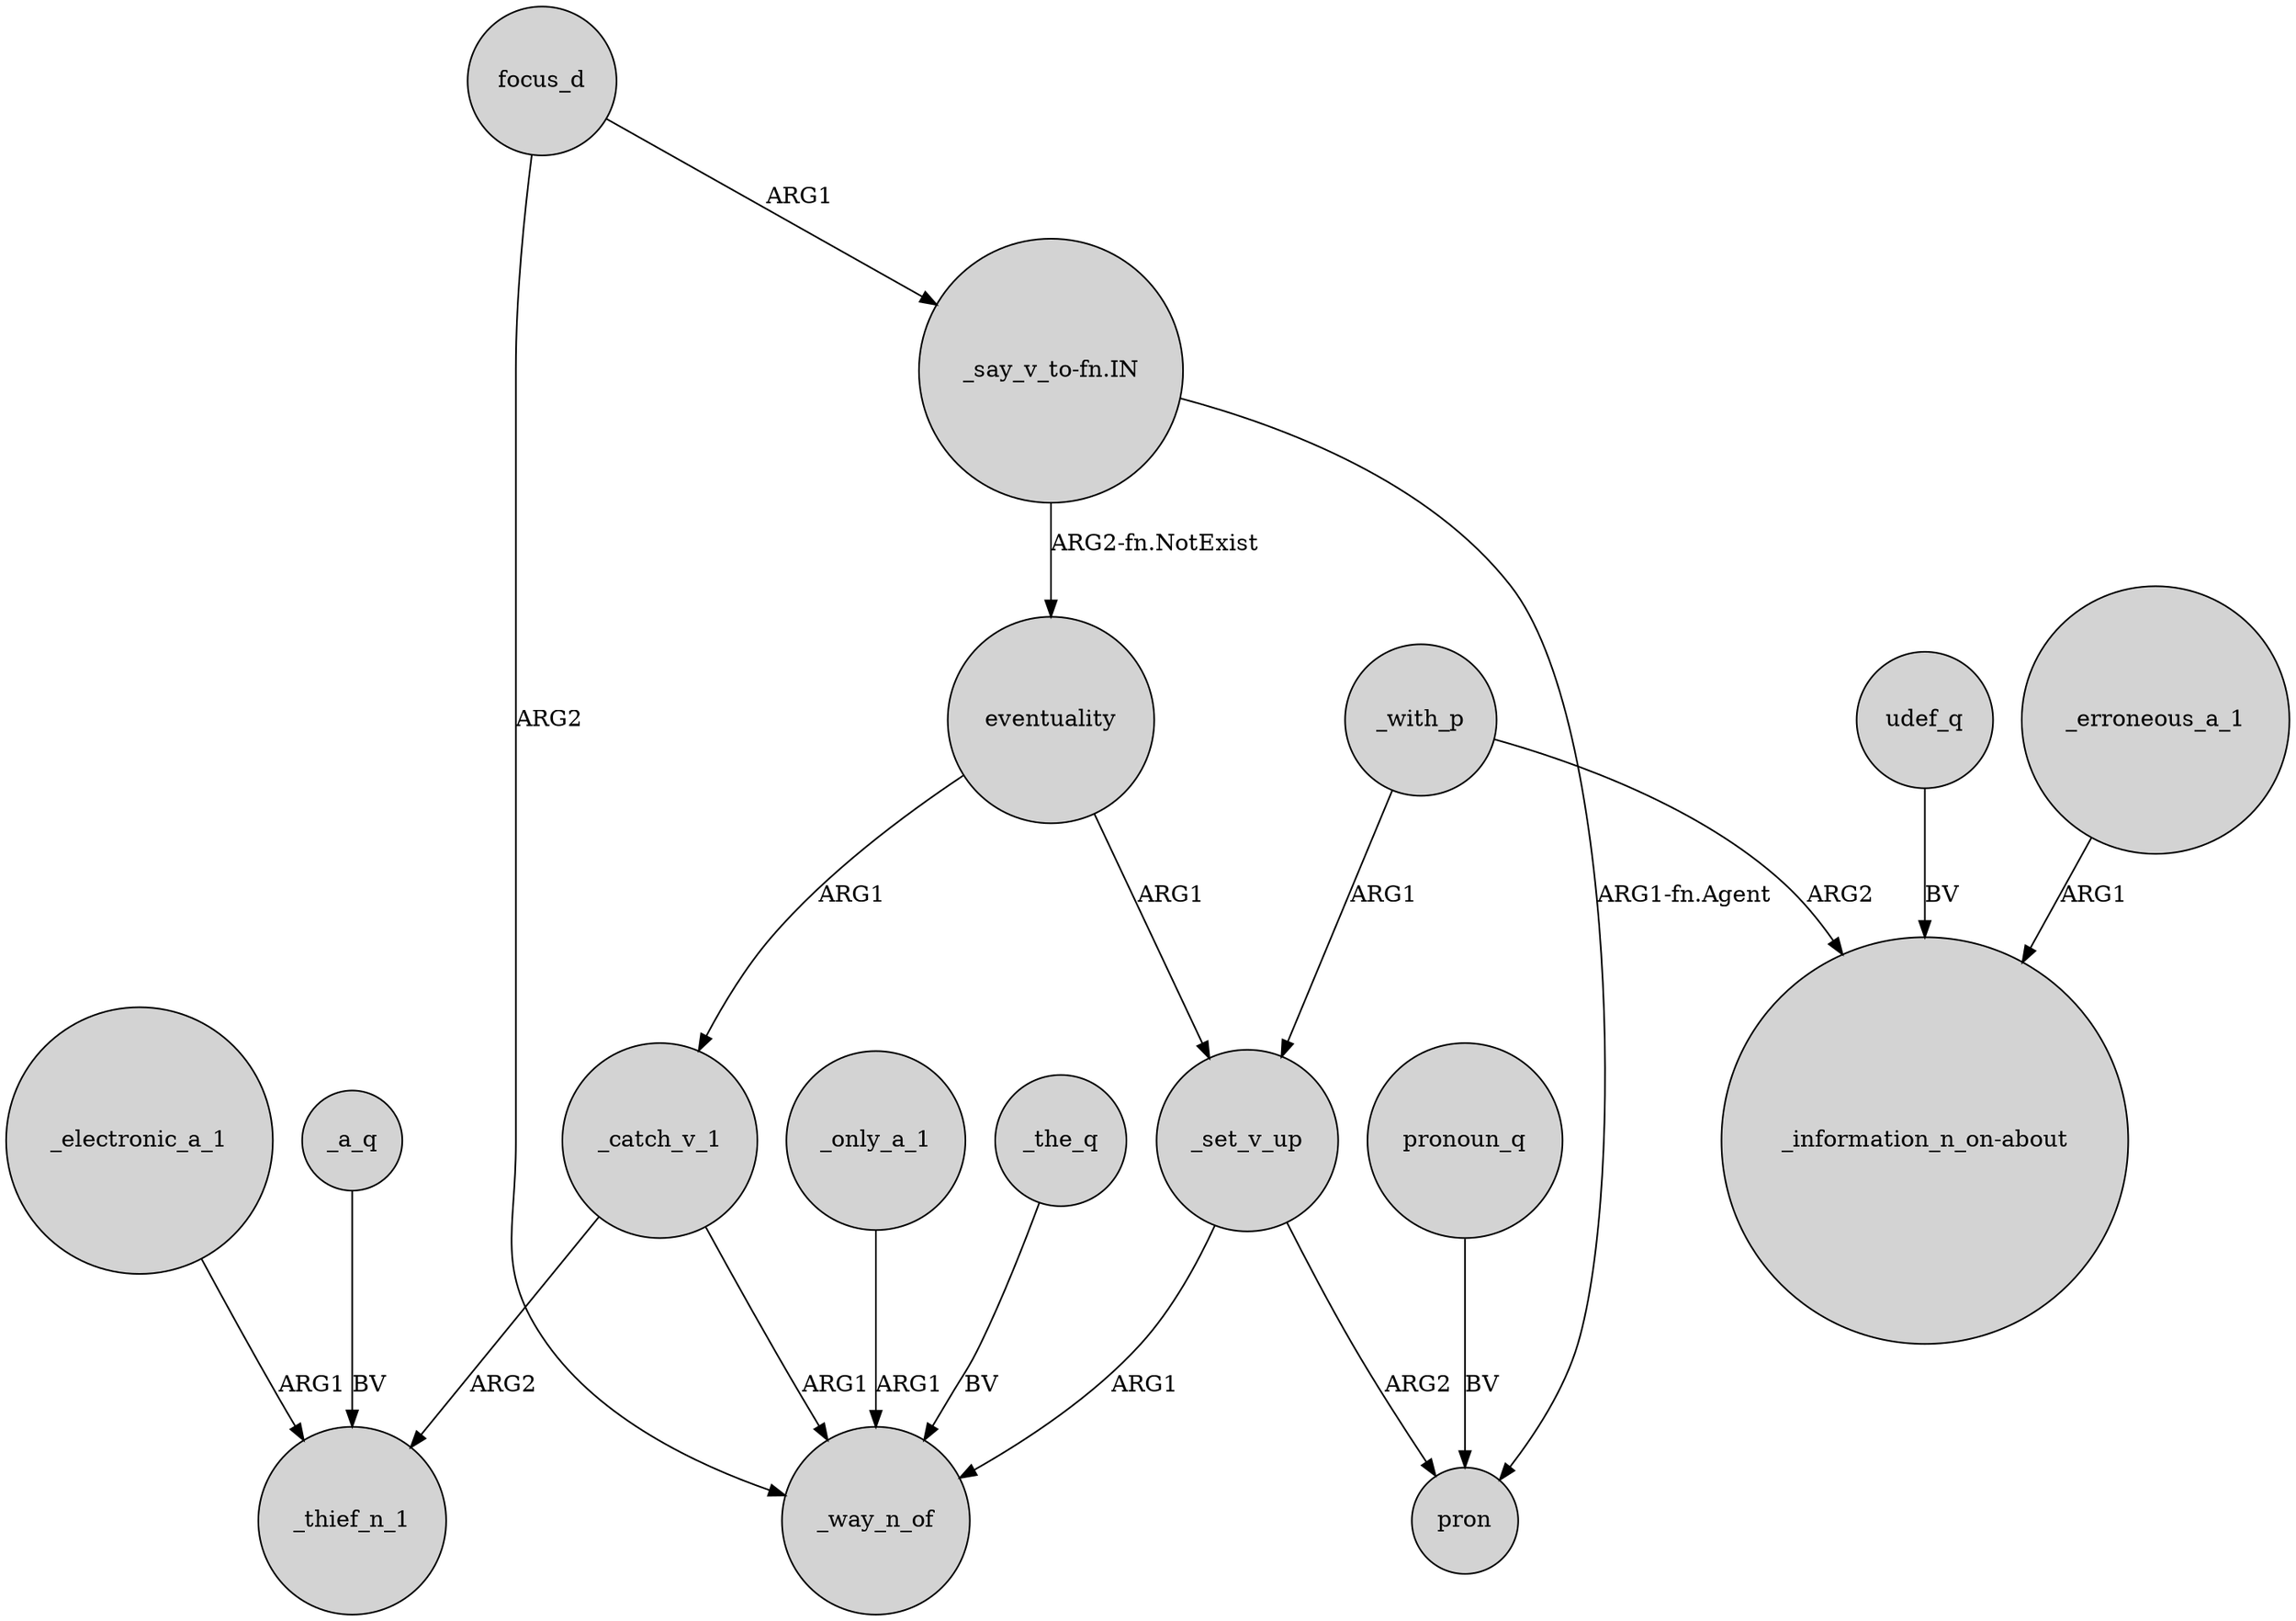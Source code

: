 digraph {
	node [shape=circle style=filled]
	"_say_v_to-fn.IN" -> eventuality [label="ARG2-fn.NotExist"]
	eventuality -> _set_v_up [label=ARG1]
	_electronic_a_1 -> _thief_n_1 [label=ARG1]
	_the_q -> _way_n_of [label=BV]
	_a_q -> _thief_n_1 [label=BV]
	eventuality -> _catch_v_1 [label=ARG1]
	_erroneous_a_1 -> "_information_n_on-about" [label=ARG1]
	focus_d -> "_say_v_to-fn.IN" [label=ARG1]
	udef_q -> "_information_n_on-about" [label=BV]
	_with_p -> "_information_n_on-about" [label=ARG2]
	_with_p -> _set_v_up [label=ARG1]
	_set_v_up -> pron [label=ARG2]
	pronoun_q -> pron [label=BV]
	_catch_v_1 -> _way_n_of [label=ARG1]
	focus_d -> _way_n_of [label=ARG2]
	_set_v_up -> _way_n_of [label=ARG1]
	"_say_v_to-fn.IN" -> pron [label="ARG1-fn.Agent"]
	_catch_v_1 -> _thief_n_1 [label=ARG2]
	_only_a_1 -> _way_n_of [label=ARG1]
}
